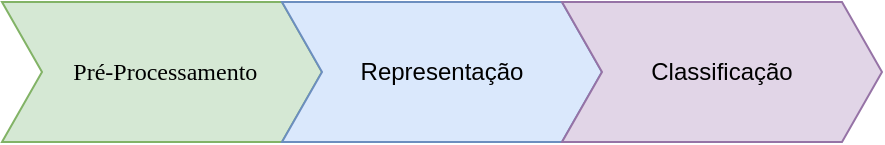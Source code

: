 <mxfile version="12.7.5" type="device"><diagram id="GnFExMW_WoU-uG0EQZ-b" name="Page-1"><mxGraphModel dx="771" dy="435" grid="1" gridSize="10" guides="1" tooltips="1" connect="1" arrows="1" fold="1" page="1" pageScale="1" pageWidth="850" pageHeight="1100" math="0" shadow="0"><root><mxCell id="0"/><mxCell id="1" parent="0"/><mxCell id="ZIB82ULKB-YN9nHkfxm8-1" value="&amp;nbsp;&lt;font face=&quot;Verdana&quot;&gt;Pré-Processamento&lt;/font&gt;" style="shape=step;perimeter=stepPerimeter;whiteSpace=wrap;html=1;fixedSize=1;fillColor=#d5e8d4;strokeColor=#82b366;" vertex="1" parent="1"><mxGeometry x="170" y="220" width="160" height="70" as="geometry"/></mxCell><mxCell id="ZIB82ULKB-YN9nHkfxm8-4" value="Representação" style="shape=step;perimeter=stepPerimeter;whiteSpace=wrap;html=1;fixedSize=1;fillColor=#dae8fc;strokeColor=#6c8ebf;" vertex="1" parent="1"><mxGeometry x="310" y="220" width="160" height="70" as="geometry"/></mxCell><mxCell id="ZIB82ULKB-YN9nHkfxm8-5" value="Classificação" style="shape=step;perimeter=stepPerimeter;whiteSpace=wrap;html=1;fixedSize=1;fillColor=#e1d5e7;strokeColor=#9673a6;" vertex="1" parent="1"><mxGeometry x="450" y="220" width="160" height="70" as="geometry"/></mxCell></root></mxGraphModel></diagram></mxfile>